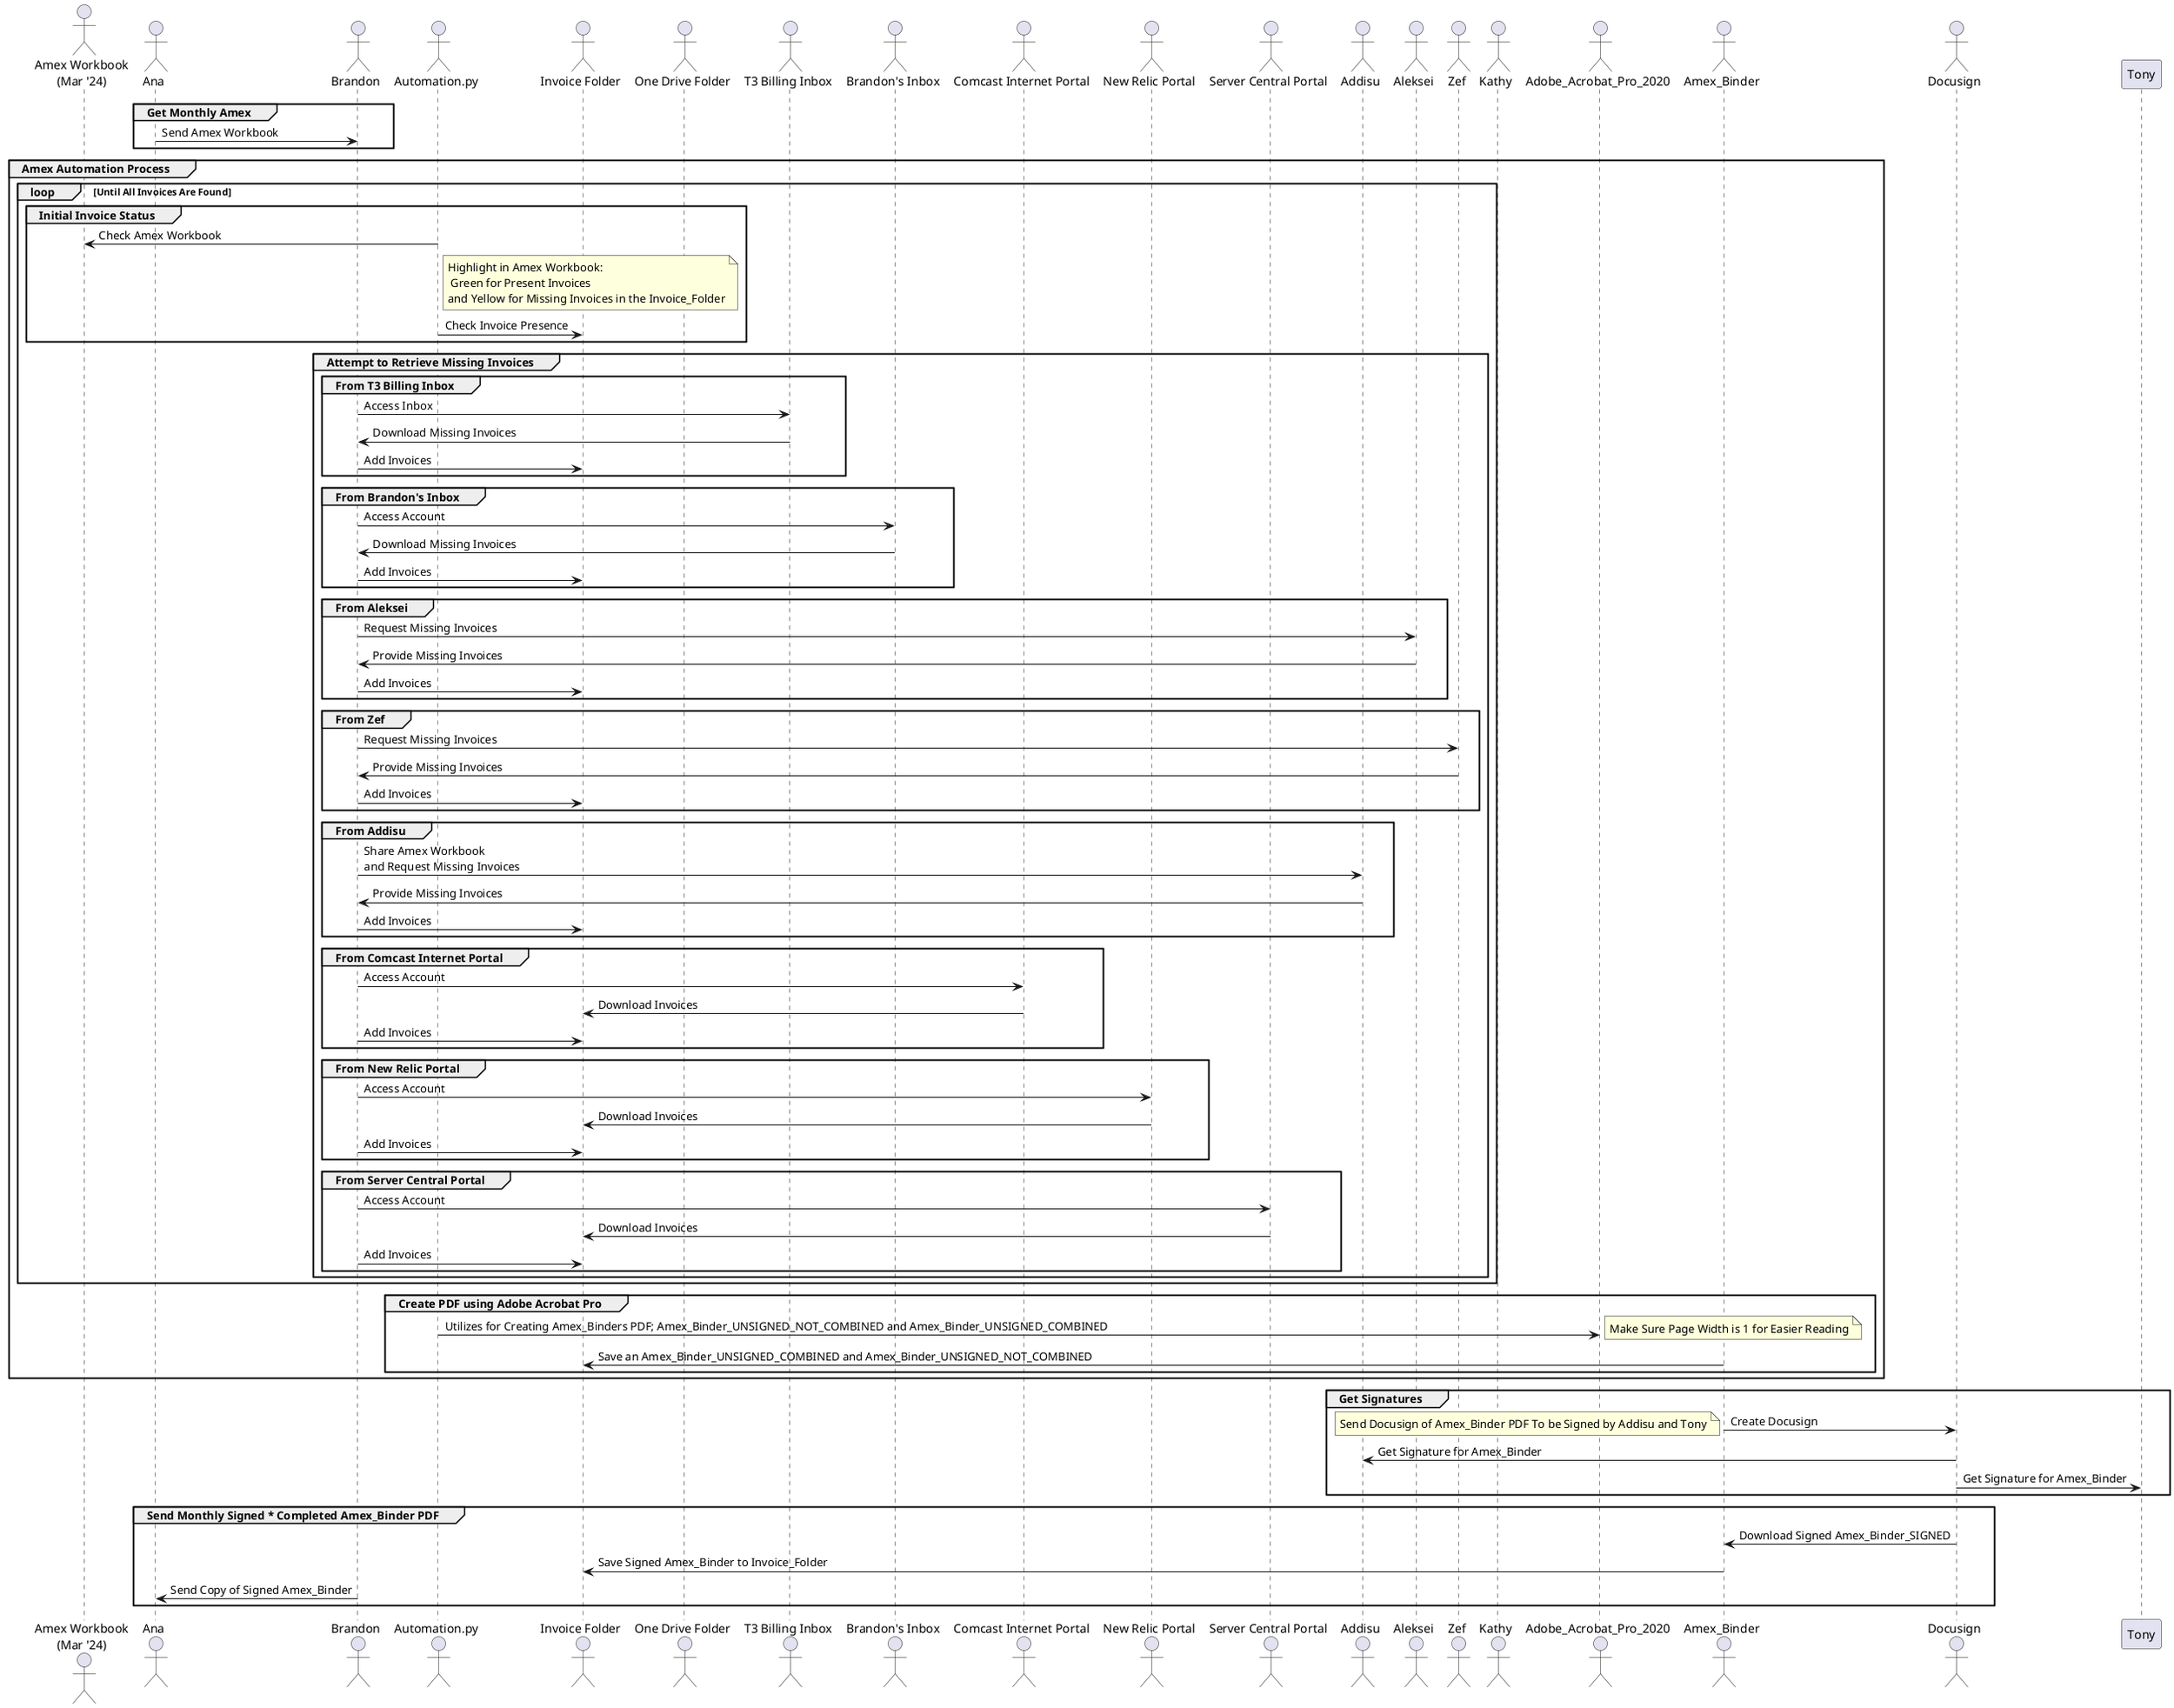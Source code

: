 @startuml

actor "Amex Workbook\n(Mar '24)" as Amex
actor Ana
actor Brandon
actor "Automation.py" as Amex_Automation
actor "Invoice Folder" as Invoice_Folder
actor "One Drive Folder" as Kathy_View
actor "T3 Billing Inbox" as T3billing_Inbox
actor "Brandon's Inbox" as Brandon_Inbox
actor "Comcast Internet Portal" as Comcast_Internet_Portal
actor "New Relic Portal" as NewRelic_Portal
actor "Server Central Portal" as Deft_Portal
actor Addisu
actor Aleksei
actor Zef
actor Kathy
actor Adobe_Acrobat_Pro_2020
actor Amex_Binder
actor Docusign


' Monthly Amex Statement Process

group Get Monthly Amex
Ana -> Brandon: Send Amex Workbook
end

group Amex Automation Process

    loop Until All Invoices Are Found
        group Initial Invoice Status
        Amex_Automation -> Amex: Check Amex Workbook
        note right of Amex_Automation: Highlight in Amex Workbook:\n Green for Present Invoices\nand Yellow for Missing Invoices in the Invoice_Folder
        Amex_Automation -> Invoice_Folder: Check Invoice Presence

        end

        group Attempt to Retrieve Missing Invoices

            group From T3 Billing Inbox
                Brandon -> T3billing_Inbox: Access Inbox
                T3billing_Inbox -> Brandon: Download Missing Invoices
                Brandon -> Invoice_Folder: Add Invoices
            end

            group From Brandon's Inbox
                Brandon -> Brandon_Inbox: Access Account
                Brandon_Inbox -> Brandon: Download Missing Invoices
                Brandon -> Invoice_Folder: Add Invoices
            end

            group From Aleksei
                Brandon -> Aleksei: Request Missing Invoices
                Aleksei -> Brandon: Provide Missing Invoices
                Brandon -> Invoice_Folder: Add Invoices
            end

            group From Zef
                Brandon -> Zef: Request Missing Invoices
                Zef -> Brandon: Provide Missing Invoices
                Brandon -> Invoice_Folder: Add Invoices
            end

            group From Addisu
                Brandon -> Addisu: Share Amex Workbook\nand Request Missing Invoices
                Addisu -> Brandon: Provide Missing Invoices
                Brandon -> Invoice_Folder: Add Invoices
            end

            group From Comcast Internet Portal
                Brandon -> Comcast_Internet_Portal: Access Account
                Comcast_Internet_Portal -> Invoice_Folder: Download Invoices
                Brandon -> Invoice_Folder: Add Invoices
            end

            group From New Relic Portal
                Brandon -> NewRelic_Portal: Access Account
                NewRelic_Portal -> Invoice_Folder: Download Invoices
                Brandon -> Invoice_Folder: Add Invoices
            end

            group From Server Central Portal
                Brandon -> Deft_Portal: Access Account
                Deft_Portal -> Invoice_Folder: Download Invoices
                Brandon -> Invoice_Folder: Add Invoices
            end

        end

end

group Create PDF using Adobe Acrobat Pro
Amex_Automation -> Adobe_Acrobat_Pro_2020 : Utilizes for Creating Amex_Binders PDF; Amex_Binder_UNSIGNED_NOT_COMBINED and Amex_Binder_UNSIGNED_COMBINED
note right: Make Sure Page Width is 1 for Easier Reading
Amex_Binder -> Invoice_Folder: Save an Amex_Binder_UNSIGNED_COMBINED and Amex_Binder_UNSIGNED_NOT_COMBINED
end

end

group Get Signatures
Amex_Binder -> Docusign: Create Docusign
note left: Send Docusign of Amex_Binder PDF To be Signed by Addisu and Tony
Docusign -> Addisu: Get Signature for Amex_Binder
Docusign -> Tony: Get Signature for Amex_Binder
end

group Send Monthly Signed * Completed Amex_Binder PDF
Docusign -> Amex_Binder: Download Signed Amex_Binder_SIGNED
Amex_Binder -> Invoice_Folder: Save Signed Amex_Binder to Invoice_Folder
Brandon -> Ana: Send Copy of Signed Amex_Binder
end

@enduml
